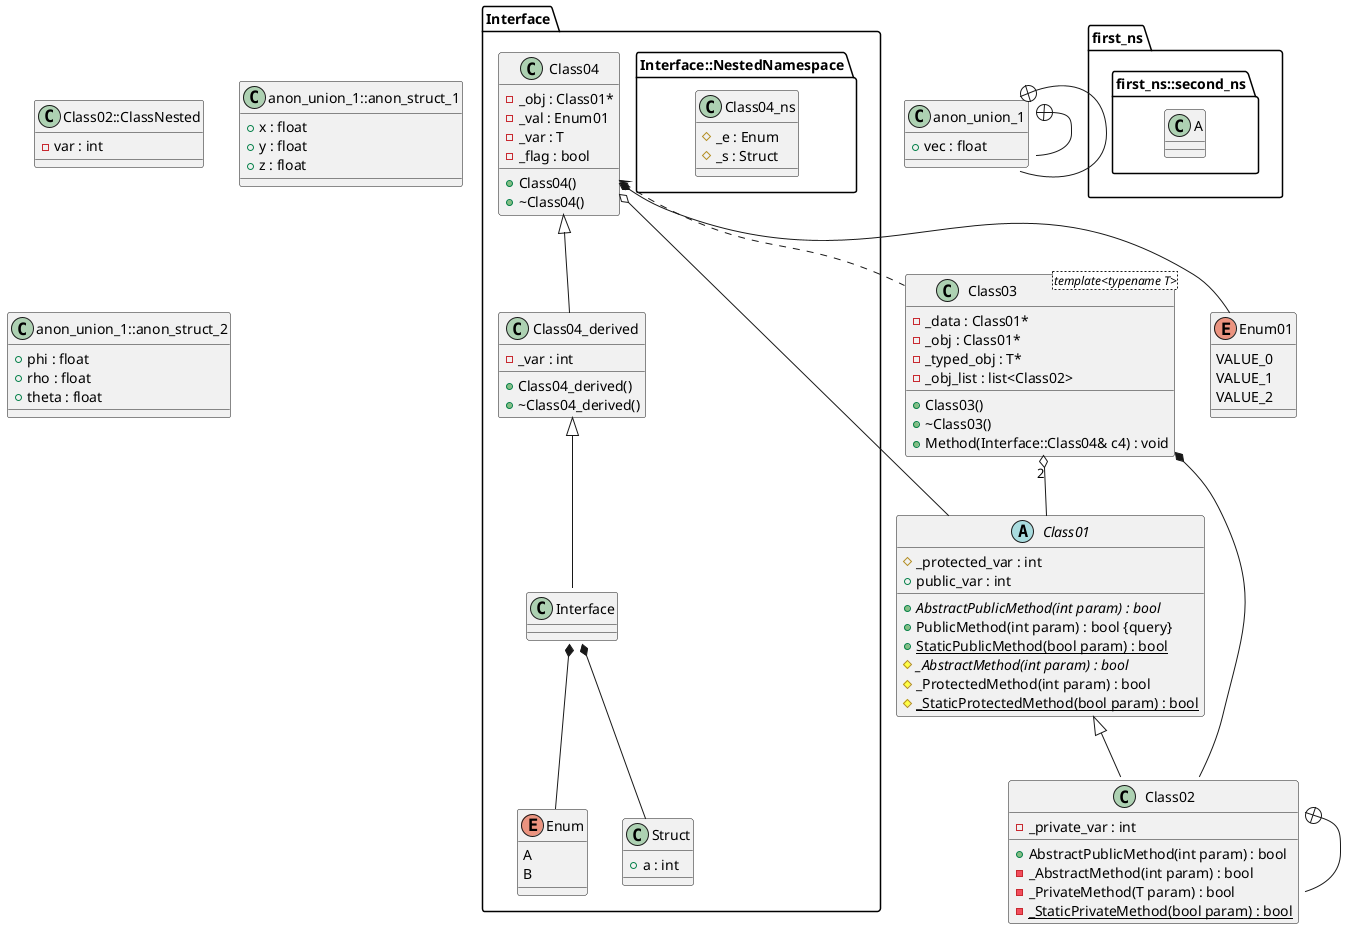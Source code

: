 @startuml





/' Objects '/

abstract class Class01 {
	+{abstract} AbstractPublicMethod(int param) : bool
	+PublicMethod(int param) : bool {query}
	+{static} StaticPublicMethod(bool param) : bool
	#{abstract} _AbstractMethod(int param) : bool
	#_ProtectedMethod(int param) : bool
	#{static} _StaticProtectedMethod(bool param) : bool
	#_protected_var : int
	+public_var : int
}


class Class02 {
	+AbstractPublicMethod(int param) : bool
	-_AbstractMethod(int param) : bool
	-_PrivateMethod(T param) : bool
	-{static} _StaticPrivateMethod(bool param) : bool
	-_private_var : int
}


class Class02::ClassNested {
	-var : int
}


class Class03 <template<typename T>> {
	+Class03()
	+~Class03()
	-_data : Class01*
	-_obj : Class01*
	-_typed_obj : T*
	-_obj_list : list<Class02>
	+Method(Interface::Class04& c4) : void
}


enum Enum01 {
	VALUE_0
	VALUE_1
	VALUE_2
}


class anon_union_1::anon_struct_1 {
	+x : float
	+y : float
	+z : float
}


class anon_union_1::anon_struct_2 {
	+phi : float
	+rho : float
	+theta : float
}


class anon_union_1 {
	+vec : float
}


namespace first_ns {
	namespace first_ns::second_ns {
		class A {
		}
	}
}


namespace Interface {
	class Class04 {
		+Class04()
		+~Class04()
		-_obj : Class01*
		-_val : Enum01
		-_var : T
		-_flag : bool
	}

	class Class04_derived {
		+Class04_derived()
		+~Class04_derived()
		-_var : int
	}

	enum Enum {
		A
		B
	}

	class Struct {
		+a : int
	}

	namespace Interface::NestedNamespace {
		class Class04_ns {
			#_e : Enum
			#_s : Struct
		}
	}
}





/' Inheritance relationships '/

.Class01 <|-- .Class02


Interface.Class04 <|-- Interface.Class04_derived


Interface.Class04_derived <|-- Interface.Interface::NestedNamespace.Class04_ns





/' Aggregation relationships '/

.Class03 "2" o-- .Class01


.Class03 *-- .Class02


Interface.Class04 o-- .Class01


Interface.Class04 *-- .Enum01


Interface.Interface::NestedNamespace.Class04_ns *-- Interface.Enum


Interface.Interface::NestedNamespace.Class04_ns *-- Interface.Struct






/' Dependency relationships '/

Interface.Class04 <.. .Class03






/' Nested objects '/

.Class02 +-- .Class02::ClassNested


.anon_union_1 +-- .anon_union_1::anon_struct_1


.anon_union_1 +-- .anon_union_1::anon_struct_2




@enduml
